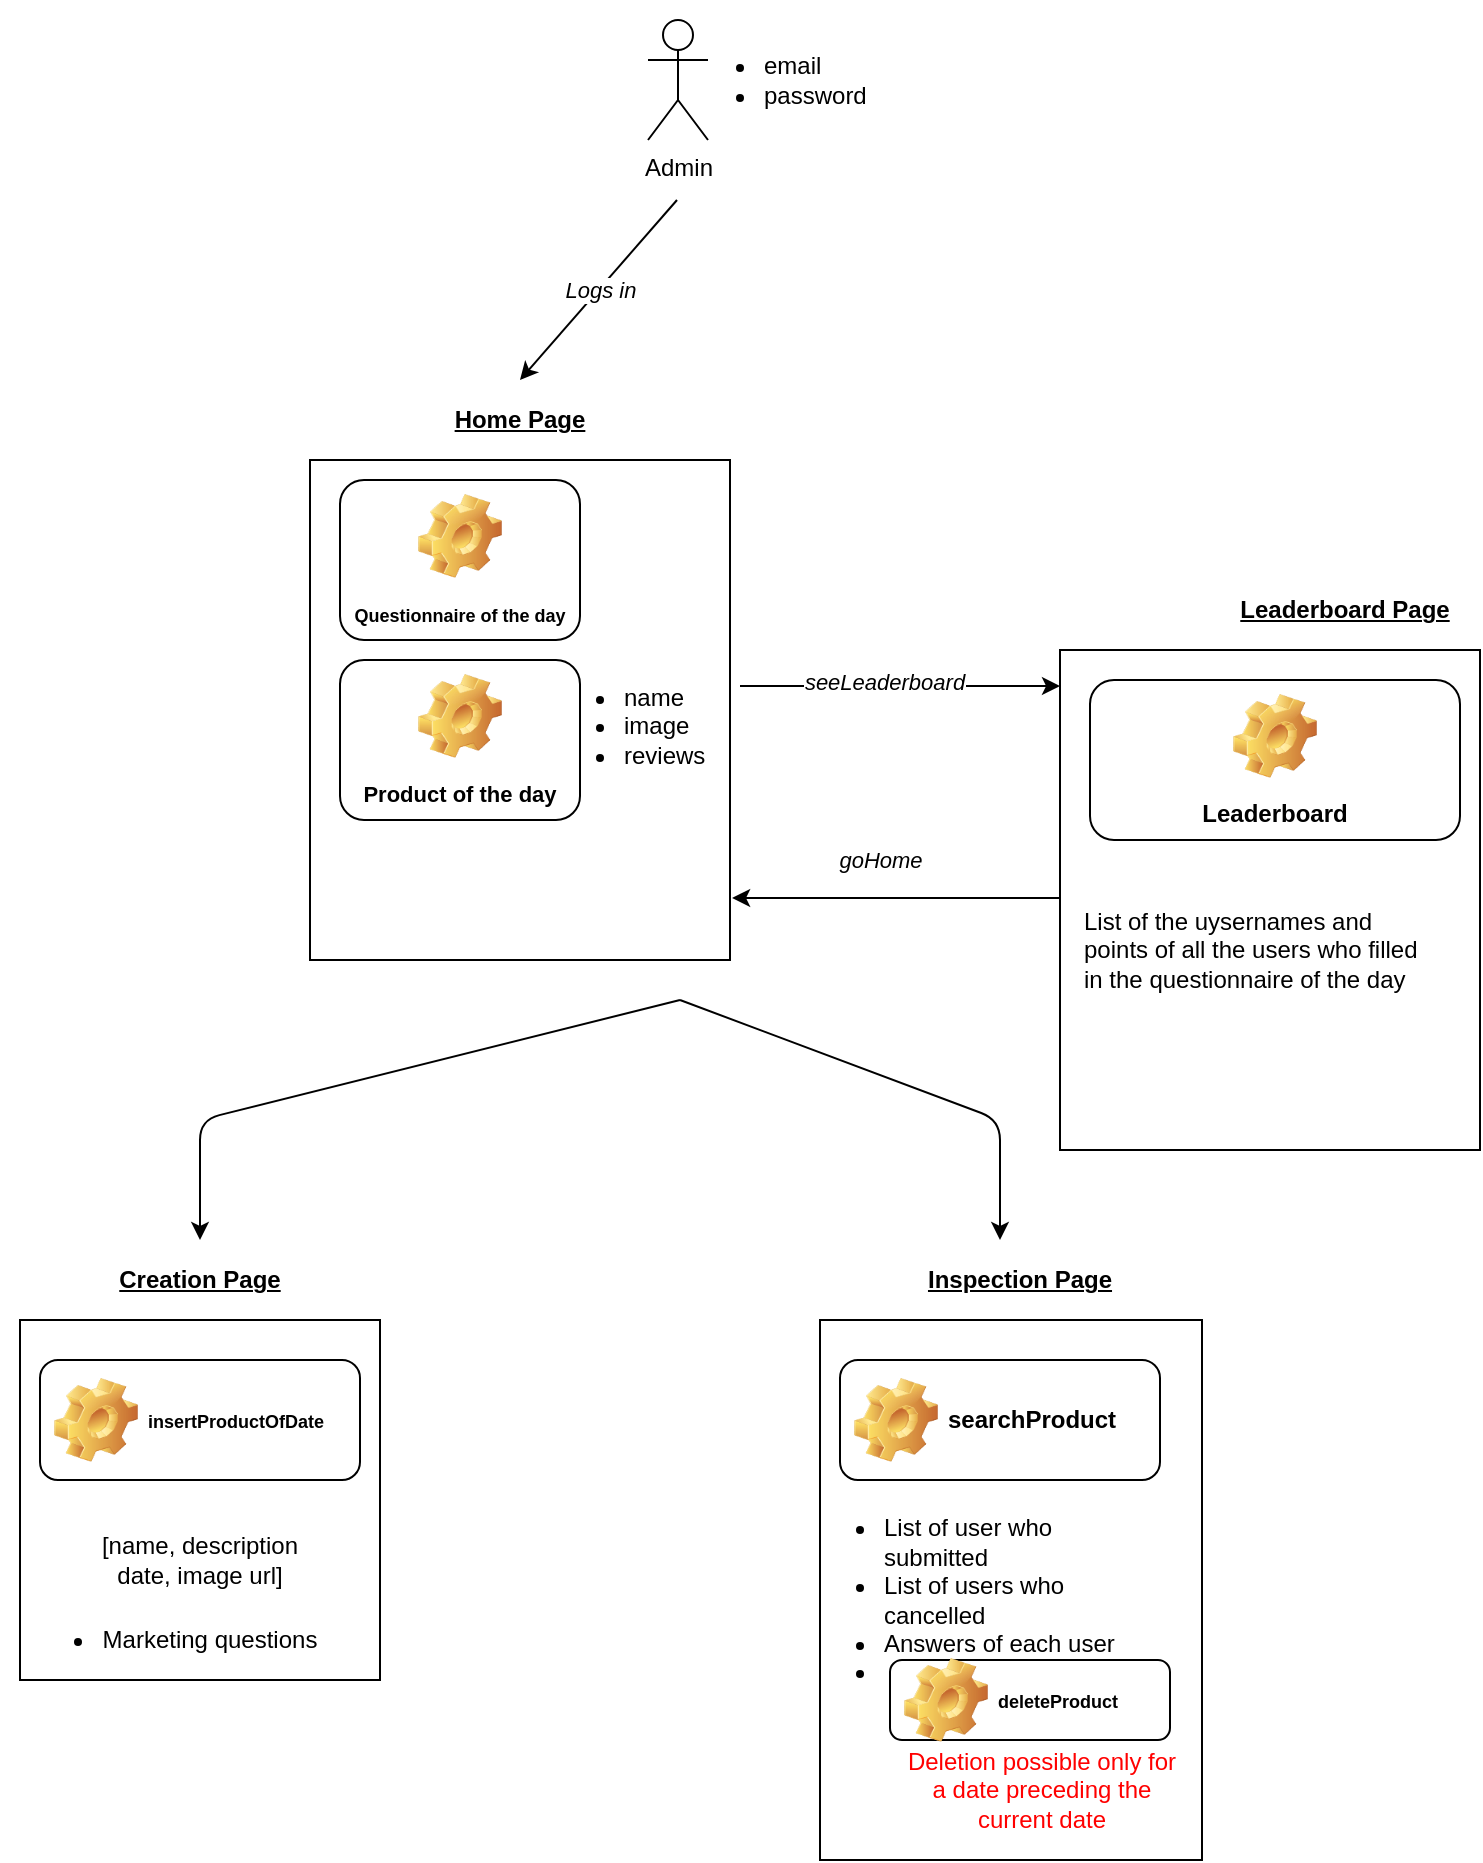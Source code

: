 <mxfile version="13.9.8" type="device"><diagram id="WBDSsrzVQ6VgwMy87wLi" name="Pagina-1"><mxGraphModel dx="1666" dy="898" grid="1" gridSize="10" guides="1" tooltips="1" connect="1" arrows="1" fold="1" page="1" pageScale="1" pageWidth="827" pageHeight="1169" math="0" shadow="0"><root><mxCell id="0"/><mxCell id="1" parent="0"/><mxCell id="Nzi0MVpI9LF8zAISDSGL-1" value="Admin" style="shape=umlActor;verticalLabelPosition=bottom;verticalAlign=top;html=1;outlineConnect=0;" parent="1" vertex="1"><mxGeometry x="384" y="20" width="30" height="60" as="geometry"/></mxCell><mxCell id="Nzi0MVpI9LF8zAISDSGL-2" value="" style="endArrow=classic;html=1;" parent="1" edge="1"><mxGeometry width="50" height="50" relative="1" as="geometry"><mxPoint x="400" y="510" as="sourcePoint"/><mxPoint x="160" y="630" as="targetPoint"/><Array as="points"><mxPoint x="160" y="570"/></Array></mxGeometry></mxCell><mxCell id="Nzi0MVpI9LF8zAISDSGL-4" value="" style="endArrow=classic;html=1;" parent="1" edge="1"><mxGeometry width="50" height="50" relative="1" as="geometry"><mxPoint x="400" y="510" as="sourcePoint"/><mxPoint x="560" y="630" as="targetPoint"/><Array as="points"><mxPoint x="560" y="570"/></Array></mxGeometry></mxCell><mxCell id="Nzi0MVpI9LF8zAISDSGL-5" value="" style="rounded=0;whiteSpace=wrap;html=1;" parent="1" vertex="1"><mxGeometry x="70" y="670" width="180" height="180" as="geometry"/></mxCell><mxCell id="Nzi0MVpI9LF8zAISDSGL-6" value="" style="rounded=0;whiteSpace=wrap;html=1;" parent="1" vertex="1"><mxGeometry x="470" y="670" width="191" height="270" as="geometry"/></mxCell><mxCell id="Nzi0MVpI9LF8zAISDSGL-8" value="&lt;b&gt;&lt;u&gt;Creation Page&lt;/u&gt;&lt;/b&gt;" style="text;html=1;strokeColor=none;fillColor=none;align=center;verticalAlign=middle;whiteSpace=wrap;rounded=0;" parent="1" vertex="1"><mxGeometry x="115" y="640" width="90" height="20" as="geometry"/></mxCell><mxCell id="Nzi0MVpI9LF8zAISDSGL-9" value="&lt;b&gt;&lt;u&gt;Inspection Page&lt;/u&gt;&lt;/b&gt;" style="text;html=1;strokeColor=none;fillColor=none;align=center;verticalAlign=middle;whiteSpace=wrap;rounded=0;" parent="1" vertex="1"><mxGeometry x="520" y="640" width="100" height="20" as="geometry"/></mxCell><mxCell id="Nzi0MVpI9LF8zAISDSGL-12" value="&lt;font style=&quot;font-size: 9px&quot;&gt;insertProductOfDate&lt;/font&gt;" style="label;whiteSpace=wrap;html=1;image=img/clipart/Gear_128x128.png" parent="1" vertex="1"><mxGeometry x="80" y="690" width="160" height="60" as="geometry"/></mxCell><mxCell id="Nzi0MVpI9LF8zAISDSGL-14" style="edgeStyle=orthogonalEdgeStyle;rounded=0;orthogonalLoop=1;jettySize=auto;html=1;exitX=0.5;exitY=1;exitDx=0;exitDy=0;" parent="1" source="Nzi0MVpI9LF8zAISDSGL-5" target="Nzi0MVpI9LF8zAISDSGL-5" edge="1"><mxGeometry relative="1" as="geometry"/></mxCell><mxCell id="Nzi0MVpI9LF8zAISDSGL-15" value="&lt;ul&gt;&lt;li&gt;Marketing questions&lt;/li&gt;&lt;/ul&gt;" style="text;html=1;strokeColor=none;fillColor=none;align=center;verticalAlign=middle;whiteSpace=wrap;rounded=0;" parent="1" vertex="1"><mxGeometry x="60" y="820" width="170" height="20" as="geometry"/></mxCell><mxCell id="Nzi0MVpI9LF8zAISDSGL-16" value="searchProduct" style="label;whiteSpace=wrap;html=1;image=img/clipart/Gear_128x128.png" parent="1" vertex="1"><mxGeometry x="480" y="690" width="160" height="60" as="geometry"/></mxCell><mxCell id="Nzi0MVpI9LF8zAISDSGL-17" value="&lt;ul&gt;&lt;li&gt;List of user who submitted&lt;/li&gt;&lt;li&gt;List of users who cancelled&lt;/li&gt;&lt;li&gt;Answers of each user&lt;/li&gt;&lt;li&gt;&lt;br&gt;&lt;/li&gt;&lt;/ul&gt;" style="text;html=1;strokeColor=none;fillColor=none;align=left;verticalAlign=middle;whiteSpace=wrap;rounded=0;" parent="1" vertex="1"><mxGeometry x="460" y="800" width="180" height="20" as="geometry"/></mxCell><mxCell id="Nzi0MVpI9LF8zAISDSGL-18" value="&lt;font style=&quot;font-size: 9px&quot;&gt;deleteProduct&lt;/font&gt;" style="label;whiteSpace=wrap;html=1;image=img/clipart/Gear_128x128.png" parent="1" vertex="1"><mxGeometry x="505" y="840" width="140" height="40" as="geometry"/></mxCell><mxCell id="Nzi0MVpI9LF8zAISDSGL-19" value="&lt;div&gt;&lt;span style=&quot;color: rgb(255 , 0 , 0)&quot;&gt;Deletion possible only for a date preceding the current date&lt;/span&gt;&lt;/div&gt;" style="text;html=1;strokeColor=none;fillColor=none;align=center;verticalAlign=middle;whiteSpace=wrap;rounded=0;" parent="1" vertex="1"><mxGeometry x="511" y="895" width="140" height="20" as="geometry"/></mxCell><mxCell id="Nzi0MVpI9LF8zAISDSGL-21" value="&lt;ul&gt;&lt;li&gt;email&lt;/li&gt;&lt;li&gt;password&lt;/li&gt;&lt;/ul&gt;" style="text;strokeColor=none;fillColor=none;html=1;whiteSpace=wrap;verticalAlign=middle;overflow=hidden;" parent="1" vertex="1"><mxGeometry x="400" y="10" width="100" height="80" as="geometry"/></mxCell><mxCell id="N373rfKSifO4sytJaVCa-1" value="[name, description date, image url]" style="text;html=1;strokeColor=none;fillColor=none;align=center;verticalAlign=middle;whiteSpace=wrap;rounded=0;" vertex="1" parent="1"><mxGeometry x="105" y="780" width="110" height="20" as="geometry"/></mxCell><mxCell id="N373rfKSifO4sytJaVCa-2" style="edgeStyle=orthogonalEdgeStyle;rounded=0;orthogonalLoop=1;jettySize=auto;html=1;exitX=0.5;exitY=1;exitDx=0;exitDy=0;" edge="1" parent="1" source="Nzi0MVpI9LF8zAISDSGL-5" target="Nzi0MVpI9LF8zAISDSGL-5"><mxGeometry relative="1" as="geometry"/></mxCell><mxCell id="N373rfKSifO4sytJaVCa-6" value="" style="endArrow=classic;html=1;" edge="1" parent="1"><mxGeometry relative="1" as="geometry"><mxPoint x="398.5" y="110" as="sourcePoint"/><mxPoint x="320" y="200" as="targetPoint"/></mxGeometry></mxCell><mxCell id="N373rfKSifO4sytJaVCa-7" value="&lt;i&gt;Logs in&lt;/i&gt;" style="edgeLabel;resizable=0;html=1;align=center;verticalAlign=middle;" connectable="0" vertex="1" parent="N373rfKSifO4sytJaVCa-6"><mxGeometry relative="1" as="geometry"/></mxCell><mxCell id="N373rfKSifO4sytJaVCa-8" value="" style="rounded=0;whiteSpace=wrap;html=1;" vertex="1" parent="1"><mxGeometry x="215" y="240" width="210" height="250" as="geometry"/></mxCell><mxCell id="N373rfKSifO4sytJaVCa-9" value="&lt;u&gt;&lt;b&gt;Home Page&lt;/b&gt;&lt;/u&gt;" style="text;html=1;strokeColor=none;fillColor=none;align=center;verticalAlign=middle;whiteSpace=wrap;rounded=0;" vertex="1" parent="1"><mxGeometry x="275" y="210" width="90" height="20" as="geometry"/></mxCell><mxCell id="N373rfKSifO4sytJaVCa-10" value="&lt;b&gt;&lt;font style=&quot;font-size: 9px&quot;&gt;Questionnaire of the day&lt;br&gt;&lt;/font&gt;&lt;/b&gt;" style="label;whiteSpace=wrap;html=1;align=center;verticalAlign=bottom;spacingLeft=0;spacingBottom=4;imageAlign=center;imageVerticalAlign=top;image=img/clipart/Gear_128x128.png" vertex="1" parent="1"><mxGeometry x="230" y="250" width="120" height="80" as="geometry"/></mxCell><mxCell id="N373rfKSifO4sytJaVCa-11" value="&lt;font style=&quot;font-size: 11px&quot;&gt;Product of the day&lt;br&gt;&lt;/font&gt;" style="label;whiteSpace=wrap;html=1;align=center;verticalAlign=bottom;spacingLeft=0;spacingBottom=4;imageAlign=center;imageVerticalAlign=top;image=img/clipart/Gear_128x128.png" vertex="1" parent="1"><mxGeometry x="230" y="340" width="120" height="80" as="geometry"/></mxCell><mxCell id="N373rfKSifO4sytJaVCa-12" value="&lt;ul&gt;&lt;li&gt;name&lt;/li&gt;&lt;li&gt;image&lt;/li&gt;&lt;li&gt;reviews&lt;br&gt;&lt;/li&gt;&lt;/ul&gt;" style="text;strokeColor=none;fillColor=none;html=1;whiteSpace=wrap;verticalAlign=middle;overflow=hidden;" vertex="1" parent="1"><mxGeometry x="330" y="333" width="100" height="80" as="geometry"/></mxCell><mxCell id="N373rfKSifO4sytJaVCa-13" value="" style="edgeStyle=orthogonalEdgeStyle;rounded=0;orthogonalLoop=1;jettySize=auto;html=1;exitX=1;exitY=0.25;exitDx=0;exitDy=0;" edge="1" parent="1" target="N373rfKSifO4sytJaVCa-16" source="N373rfKSifO4sytJaVCa-12"><mxGeometry relative="1" as="geometry"><Array as="points"><mxPoint x="660" y="353"/></Array><mxPoint x="660" y="225" as="sourcePoint"/></mxGeometry></mxCell><mxCell id="N373rfKSifO4sytJaVCa-14" value="&lt;i&gt;seeLeaderboard&lt;/i&gt;" style="edgeLabel;html=1;align=center;verticalAlign=middle;resizable=0;points=[];" vertex="1" connectable="0" parent="N373rfKSifO4sytJaVCa-13"><mxGeometry x="-0.109" y="2" relative="1" as="geometry"><mxPoint as="offset"/></mxGeometry></mxCell><mxCell id="N373rfKSifO4sytJaVCa-15" value="&lt;i&gt;goHome&lt;/i&gt;" style="edgeStyle=orthogonalEdgeStyle;rounded=0;orthogonalLoop=1;jettySize=auto;html=1;exitX=0;exitY=0.5;exitDx=0;exitDy=0;entryX=1.005;entryY=0.876;entryDx=0;entryDy=0;entryPerimeter=0;" edge="1" parent="1" source="N373rfKSifO4sytJaVCa-16" target="N373rfKSifO4sytJaVCa-8"><mxGeometry x="0.689" y="-19" relative="1" as="geometry"><mxPoint x="620" y="225" as="targetPoint"/><Array as="points"><mxPoint x="621" y="460"/><mxPoint x="621" y="335"/><mxPoint x="620" y="335"/><mxPoint x="620" y="459"/></Array><mxPoint as="offset"/></mxGeometry></mxCell><mxCell id="N373rfKSifO4sytJaVCa-16" value="" style="rounded=0;whiteSpace=wrap;html=1;" vertex="1" parent="1"><mxGeometry x="590" y="335" width="210" height="250" as="geometry"/></mxCell><mxCell id="N373rfKSifO4sytJaVCa-17" value="&lt;b&gt;&lt;u&gt;Leaderboard Page&lt;br&gt;&lt;/u&gt;&lt;/b&gt;" style="text;html=1;strokeColor=none;fillColor=none;align=center;verticalAlign=middle;whiteSpace=wrap;rounded=0;" vertex="1" parent="1"><mxGeometry x="675" y="305" width="115" height="20" as="geometry"/></mxCell><mxCell id="N373rfKSifO4sytJaVCa-18" value="Leaderboard" style="label;whiteSpace=wrap;html=1;align=center;verticalAlign=bottom;spacingLeft=0;spacingBottom=4;imageAlign=center;imageVerticalAlign=top;image=img/clipart/Gear_128x128.png" vertex="1" parent="1"><mxGeometry x="605" y="350" width="185" height="80" as="geometry"/></mxCell><mxCell id="N373rfKSifO4sytJaVCa-19" value="&lt;div align=&quot;left&quot;&gt;List of the uysernames and points of all the users who filled in the questionnaire of the day&lt;/div&gt;" style="text;html=1;strokeColor=none;fillColor=none;align=left;verticalAlign=middle;whiteSpace=wrap;rounded=0;" vertex="1" parent="1"><mxGeometry x="600" y="475" width="180" height="20" as="geometry"/></mxCell></root></mxGraphModel></diagram></mxfile>